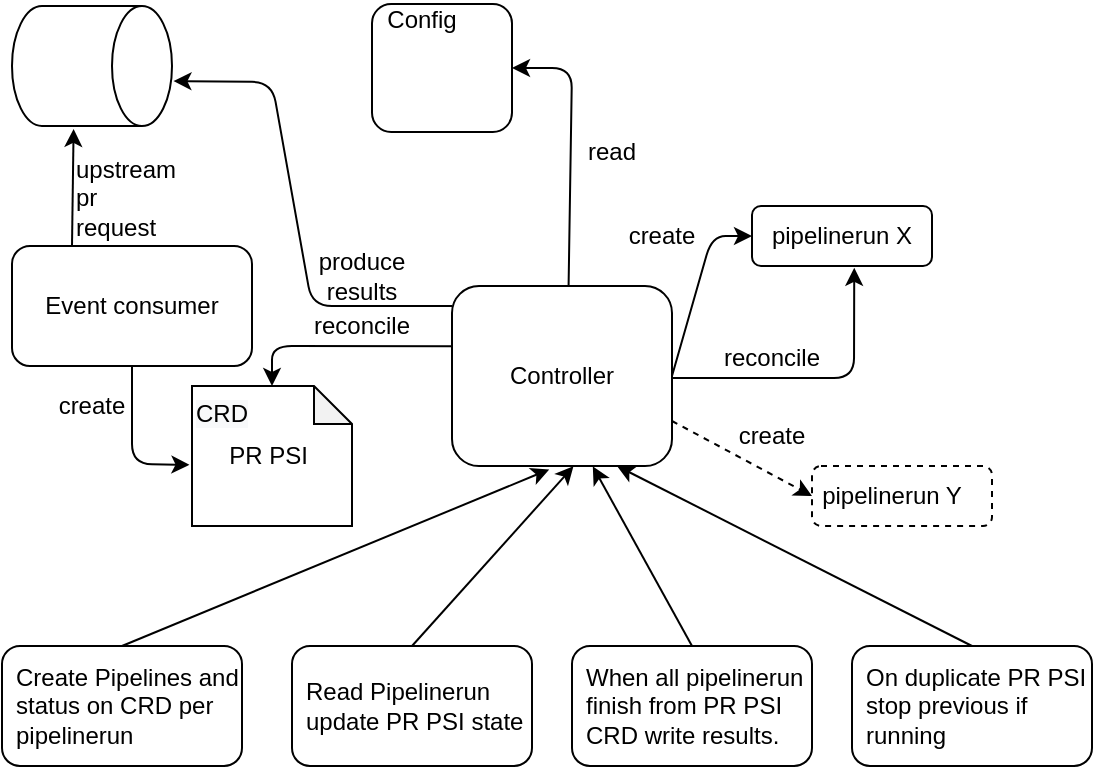 <mxfile version="13.7.9" type="device"><diagram id="sEAzSTaYhx8B2iOMcfjO" name="Page-1"><mxGraphModel dx="813" dy="447" grid="1" gridSize="10" guides="1" tooltips="1" connect="1" arrows="1" fold="1" page="1" pageScale="1" pageWidth="850" pageHeight="1100" math="0" shadow="0"><root><mxCell id="0"/><mxCell id="1" parent="0"/><mxCell id="RZ-ywshFnaKD5HpsPvZo-1" value="" style="shape=cylinder3;whiteSpace=wrap;html=1;boundedLbl=1;backgroundOutline=1;size=15;rotation=90;" vertex="1" parent="1"><mxGeometry x="110" y="110" width="60" height="80" as="geometry"/></mxCell><mxCell id="RZ-ywshFnaKD5HpsPvZo-2" value="" style="rounded=1;whiteSpace=wrap;html=1;" vertex="1" parent="1"><mxGeometry x="100" y="240" width="120" height="60" as="geometry"/></mxCell><mxCell id="RZ-ywshFnaKD5HpsPvZo-3" value="" style="endArrow=classic;html=1;entryX=1.024;entryY=0.615;entryDx=0;entryDy=0;entryPerimeter=0;exitX=0.25;exitY=0;exitDx=0;exitDy=0;" edge="1" parent="1" source="RZ-ywshFnaKD5HpsPvZo-2" target="RZ-ywshFnaKD5HpsPvZo-1"><mxGeometry width="50" height="50" relative="1" as="geometry"><mxPoint x="400" y="430" as="sourcePoint"/><mxPoint x="450" y="380" as="targetPoint"/></mxGeometry></mxCell><mxCell id="RZ-ywshFnaKD5HpsPvZo-4" value="upstream pr request" style="text;html=1;strokeColor=none;fillColor=none;align=left;verticalAlign=middle;whiteSpace=wrap;rounded=0;" vertex="1" parent="1"><mxGeometry x="130" y="206" width="40" height="20" as="geometry"/></mxCell><mxCell id="RZ-ywshFnaKD5HpsPvZo-5" value="Event consumer" style="text;html=1;strokeColor=none;fillColor=none;align=center;verticalAlign=middle;whiteSpace=wrap;rounded=0;" vertex="1" parent="1"><mxGeometry x="115" y="260" width="90" height="20" as="geometry"/></mxCell><mxCell id="RZ-ywshFnaKD5HpsPvZo-6" value="" style="shape=note;whiteSpace=wrap;html=1;backgroundOutline=1;darkOpacity=0.05;align=left;size=19;" vertex="1" parent="1"><mxGeometry x="190" y="310" width="80" height="70" as="geometry"/></mxCell><mxCell id="RZ-ywshFnaKD5HpsPvZo-7" value="" style="endArrow=classic;html=1;exitX=0.5;exitY=1;exitDx=0;exitDy=0;entryX=-0.016;entryY=0.563;entryDx=0;entryDy=0;entryPerimeter=0;" edge="1" parent="1" source="RZ-ywshFnaKD5HpsPvZo-2" target="RZ-ywshFnaKD5HpsPvZo-6"><mxGeometry width="50" height="50" relative="1" as="geometry"><mxPoint x="220" y="320" as="sourcePoint"/><mxPoint x="270" y="270" as="targetPoint"/><Array as="points"><mxPoint x="160" y="349"/></Array></mxGeometry></mxCell><mxCell id="RZ-ywshFnaKD5HpsPvZo-8" value="create" style="text;html=1;strokeColor=none;fillColor=none;align=center;verticalAlign=middle;whiteSpace=wrap;rounded=0;" vertex="1" parent="1"><mxGeometry x="120" y="310" width="40" height="20" as="geometry"/></mxCell><mxCell id="RZ-ywshFnaKD5HpsPvZo-9" value="PR PSI&amp;nbsp;" style="text;html=1;strokeColor=none;fillColor=none;align=center;verticalAlign=middle;whiteSpace=wrap;rounded=0;" vertex="1" parent="1"><mxGeometry x="190" y="335" width="80" height="20" as="geometry"/></mxCell><mxCell id="RZ-ywshFnaKD5HpsPvZo-10" value="&lt;meta charset=&quot;utf-8&quot;&gt;&lt;span style=&quot;color: rgb(0, 0, 0); font-family: helvetica; font-size: 12px; font-style: normal; font-weight: 400; letter-spacing: normal; text-align: center; text-indent: 0px; text-transform: none; word-spacing: 0px; background-color: rgb(248, 249, 250); display: inline; float: none;&quot;&gt;CRD&lt;/span&gt;" style="text;whiteSpace=wrap;html=1;" vertex="1" parent="1"><mxGeometry x="190" y="310" width="30" height="20" as="geometry"/></mxCell><mxCell id="RZ-ywshFnaKD5HpsPvZo-11" value="" style="rounded=1;whiteSpace=wrap;html=1;align=left;" vertex="1" parent="1"><mxGeometry x="320" y="260" width="110" height="90" as="geometry"/></mxCell><mxCell id="RZ-ywshFnaKD5HpsPvZo-12" value="Controller" style="text;html=1;strokeColor=none;fillColor=none;align=center;verticalAlign=middle;whiteSpace=wrap;rounded=0;" vertex="1" parent="1"><mxGeometry x="355" y="295" width="40" height="20" as="geometry"/></mxCell><mxCell id="RZ-ywshFnaKD5HpsPvZo-13" value="" style="endArrow=classic;html=1;exitX=0.001;exitY=0.335;exitDx=0;exitDy=0;entryX=0.5;entryY=0;entryDx=0;entryDy=0;entryPerimeter=0;exitPerimeter=0;" edge="1" parent="1" source="RZ-ywshFnaKD5HpsPvZo-11" target="RZ-ywshFnaKD5HpsPvZo-6"><mxGeometry width="50" height="50" relative="1" as="geometry"><mxPoint x="220" y="310" as="sourcePoint"/><mxPoint x="270" y="260" as="targetPoint"/><Array as="points"><mxPoint x="230" y="290"/></Array></mxGeometry></mxCell><mxCell id="RZ-ywshFnaKD5HpsPvZo-14" value="reconcile" style="text;html=1;strokeColor=none;fillColor=none;align=center;verticalAlign=middle;whiteSpace=wrap;rounded=0;" vertex="1" parent="1"><mxGeometry x="255" y="270" width="40" height="20" as="geometry"/></mxCell><mxCell id="RZ-ywshFnaKD5HpsPvZo-15" value="" style="rounded=1;whiteSpace=wrap;html=1;align=left;" vertex="1" parent="1"><mxGeometry x="470" y="220" width="90" height="30" as="geometry"/></mxCell><mxCell id="RZ-ywshFnaKD5HpsPvZo-16" value="pipelinerun X" style="text;html=1;strokeColor=none;fillColor=none;align=center;verticalAlign=middle;whiteSpace=wrap;rounded=0;" vertex="1" parent="1"><mxGeometry x="475" y="225" width="80" height="20" as="geometry"/></mxCell><mxCell id="RZ-ywshFnaKD5HpsPvZo-17" value="" style="rounded=1;whiteSpace=wrap;html=1;align=left;" vertex="1" parent="1"><mxGeometry x="280" y="119" width="70" height="64" as="geometry"/></mxCell><mxCell id="RZ-ywshFnaKD5HpsPvZo-18" value="Config" style="text;html=1;strokeColor=none;fillColor=none;align=center;verticalAlign=middle;whiteSpace=wrap;rounded=0;" vertex="1" parent="1"><mxGeometry x="285" y="117" width="40" height="20" as="geometry"/></mxCell><mxCell id="RZ-ywshFnaKD5HpsPvZo-19" value="" style="endArrow=classic;html=1;exitX=0.53;exitY=-0.004;exitDx=0;exitDy=0;entryX=1;entryY=0.5;entryDx=0;entryDy=0;exitPerimeter=0;" edge="1" parent="1" source="RZ-ywshFnaKD5HpsPvZo-11" target="RZ-ywshFnaKD5HpsPvZo-17"><mxGeometry width="50" height="50" relative="1" as="geometry"><mxPoint x="230" y="370" as="sourcePoint"/><mxPoint x="280" y="320" as="targetPoint"/><Array as="points"><mxPoint x="380" y="151"/></Array></mxGeometry></mxCell><mxCell id="RZ-ywshFnaKD5HpsPvZo-20" value="read" style="text;html=1;strokeColor=none;fillColor=none;align=center;verticalAlign=middle;whiteSpace=wrap;rounded=0;" vertex="1" parent="1"><mxGeometry x="380" y="183" width="40" height="20" as="geometry"/></mxCell><mxCell id="RZ-ywshFnaKD5HpsPvZo-21" value="" style="endArrow=classic;html=1;exitX=1;exitY=0.5;exitDx=0;exitDy=0;entryX=0;entryY=0.5;entryDx=0;entryDy=0;" edge="1" parent="1" source="RZ-ywshFnaKD5HpsPvZo-11" target="RZ-ywshFnaKD5HpsPvZo-15"><mxGeometry width="50" height="50" relative="1" as="geometry"><mxPoint x="230" y="370" as="sourcePoint"/><mxPoint x="280" y="320" as="targetPoint"/><Array as="points"><mxPoint x="450" y="235"/></Array></mxGeometry></mxCell><mxCell id="RZ-ywshFnaKD5HpsPvZo-22" value="create" style="text;html=1;strokeColor=none;fillColor=none;align=center;verticalAlign=middle;whiteSpace=wrap;rounded=0;" vertex="1" parent="1"><mxGeometry x="405" y="225" width="40" height="20" as="geometry"/></mxCell><mxCell id="RZ-ywshFnaKD5HpsPvZo-24" value="" style="endArrow=classic;html=1;exitX=1;exitY=0.75;exitDx=0;exitDy=0;entryX=0;entryY=0.5;entryDx=0;entryDy=0;dashed=1;" edge="1" target="RZ-ywshFnaKD5HpsPvZo-26" parent="1" source="RZ-ywshFnaKD5HpsPvZo-11"><mxGeometry width="50" height="50" relative="1" as="geometry"><mxPoint x="462.5" y="360" as="sourcePoint"/><mxPoint x="312.5" y="375" as="targetPoint"/><Array as="points"/></mxGeometry></mxCell><mxCell id="RZ-ywshFnaKD5HpsPvZo-25" value="create" style="text;html=1;strokeColor=none;fillColor=none;align=center;verticalAlign=middle;whiteSpace=wrap;rounded=0;" vertex="1" parent="1"><mxGeometry x="460" y="325" width="40" height="20" as="geometry"/></mxCell><mxCell id="RZ-ywshFnaKD5HpsPvZo-26" value="" style="rounded=1;whiteSpace=wrap;html=1;align=left;dashed=1;" vertex="1" parent="1"><mxGeometry x="500" y="350" width="90" height="30" as="geometry"/></mxCell><mxCell id="RZ-ywshFnaKD5HpsPvZo-28" value="pipelinerun Y" style="text;html=1;strokeColor=none;fillColor=none;align=center;verticalAlign=middle;whiteSpace=wrap;rounded=0;" vertex="1" parent="1"><mxGeometry x="500" y="355" width="80" height="20" as="geometry"/></mxCell><mxCell id="RZ-ywshFnaKD5HpsPvZo-30" value="" style="rounded=1;whiteSpace=wrap;html=1;align=left;" vertex="1" parent="1"><mxGeometry x="95" y="440" width="120" height="60" as="geometry"/></mxCell><mxCell id="RZ-ywshFnaKD5HpsPvZo-31" value="Create Pipelines and status on CRD per pipelinerun" style="text;html=1;strokeColor=none;fillColor=none;align=left;verticalAlign=middle;whiteSpace=wrap;rounded=0;dashed=1;" vertex="1" parent="1"><mxGeometry x="100" y="460" width="120" height="20" as="geometry"/></mxCell><mxCell id="RZ-ywshFnaKD5HpsPvZo-32" value="" style="endArrow=classic;html=1;exitX=0.5;exitY=0;exitDx=0;exitDy=0;entryX=0.442;entryY=1.019;entryDx=0;entryDy=0;entryPerimeter=0;" edge="1" parent="1" source="RZ-ywshFnaKD5HpsPvZo-30" target="RZ-ywshFnaKD5HpsPvZo-11"><mxGeometry width="50" height="50" relative="1" as="geometry"><mxPoint x="480" y="310" as="sourcePoint"/><mxPoint x="530" y="260" as="targetPoint"/></mxGeometry></mxCell><mxCell id="RZ-ywshFnaKD5HpsPvZo-33" value="" style="rounded=1;whiteSpace=wrap;html=1;align=left;" vertex="1" parent="1"><mxGeometry x="240" y="440" width="120" height="60" as="geometry"/></mxCell><mxCell id="RZ-ywshFnaKD5HpsPvZo-34" value="Read Pipelinerun update PR PSI state" style="text;html=1;strokeColor=none;fillColor=none;align=left;verticalAlign=middle;whiteSpace=wrap;rounded=0;dashed=1;" vertex="1" parent="1"><mxGeometry x="245" y="460" width="120" height="20" as="geometry"/></mxCell><mxCell id="RZ-ywshFnaKD5HpsPvZo-35" value="reconcile" style="text;html=1;strokeColor=none;fillColor=none;align=center;verticalAlign=middle;whiteSpace=wrap;rounded=0;" vertex="1" parent="1"><mxGeometry x="460" y="286" width="40" height="20" as="geometry"/></mxCell><mxCell id="RZ-ywshFnaKD5HpsPvZo-36" value="" style="endArrow=classic;html=1;entryX=0.568;entryY=1.03;entryDx=0;entryDy=0;entryPerimeter=0;" edge="1" parent="1" target="RZ-ywshFnaKD5HpsPvZo-15"><mxGeometry width="50" height="50" relative="1" as="geometry"><mxPoint x="430" y="306" as="sourcePoint"/><mxPoint x="465" y="360" as="targetPoint"/><Array as="points"><mxPoint x="521" y="306"/></Array></mxGeometry></mxCell><mxCell id="RZ-ywshFnaKD5HpsPvZo-38" value="" style="rounded=1;whiteSpace=wrap;html=1;align=left;" vertex="1" parent="1"><mxGeometry x="380" y="440" width="120" height="60" as="geometry"/></mxCell><mxCell id="RZ-ywshFnaKD5HpsPvZo-39" value="When all pipelinerun finish from PR PSI CRD write results." style="text;html=1;strokeColor=none;fillColor=none;align=left;verticalAlign=middle;whiteSpace=wrap;rounded=0;dashed=1;" vertex="1" parent="1"><mxGeometry x="385" y="460" width="120" height="20" as="geometry"/></mxCell><mxCell id="RZ-ywshFnaKD5HpsPvZo-40" value="" style="rounded=1;whiteSpace=wrap;html=1;align=left;" vertex="1" parent="1"><mxGeometry x="520" y="440" width="120" height="60" as="geometry"/></mxCell><mxCell id="RZ-ywshFnaKD5HpsPvZo-41" value="On duplicate PR PSI stop previous if running" style="text;html=1;strokeColor=none;fillColor=none;align=left;verticalAlign=middle;whiteSpace=wrap;rounded=0;dashed=1;" vertex="1" parent="1"><mxGeometry x="525" y="460" width="120" height="20" as="geometry"/></mxCell><mxCell id="RZ-ywshFnaKD5HpsPvZo-42" value="" style="endArrow=classic;html=1;exitX=0.5;exitY=0;exitDx=0;exitDy=0;entryX=0.552;entryY=1.002;entryDx=0;entryDy=0;entryPerimeter=0;" edge="1" parent="1" source="RZ-ywshFnaKD5HpsPvZo-33" target="RZ-ywshFnaKD5HpsPvZo-11"><mxGeometry width="50" height="50" relative="1" as="geometry"><mxPoint x="165" y="420" as="sourcePoint"/><mxPoint x="378.62" y="361.71" as="targetPoint"/></mxGeometry></mxCell><mxCell id="RZ-ywshFnaKD5HpsPvZo-44" value="" style="endArrow=classic;html=1;exitX=0.5;exitY=0;exitDx=0;exitDy=0;entryX=0.64;entryY=1.002;entryDx=0;entryDy=0;entryPerimeter=0;" edge="1" parent="1" source="RZ-ywshFnaKD5HpsPvZo-38" target="RZ-ywshFnaKD5HpsPvZo-11"><mxGeometry width="50" height="50" relative="1" as="geometry"><mxPoint x="310" y="420" as="sourcePoint"/><mxPoint x="379.28" y="360.72" as="targetPoint"/></mxGeometry></mxCell><mxCell id="RZ-ywshFnaKD5HpsPvZo-45" value="" style="endArrow=classic;html=1;exitX=0.5;exitY=0;exitDx=0;exitDy=0;entryX=0.75;entryY=1;entryDx=0;entryDy=0;" edge="1" parent="1" source="RZ-ywshFnaKD5HpsPvZo-40" target="RZ-ywshFnaKD5HpsPvZo-11"><mxGeometry width="50" height="50" relative="1" as="geometry"><mxPoint x="450" y="420" as="sourcePoint"/><mxPoint x="391.82" y="361.89" as="targetPoint"/></mxGeometry></mxCell><mxCell id="RZ-ywshFnaKD5HpsPvZo-46" value="" style="endArrow=classic;html=1;entryX=0.626;entryY=-0.009;entryDx=0;entryDy=0;entryPerimeter=0;" edge="1" parent="1" target="RZ-ywshFnaKD5HpsPvZo-1"><mxGeometry width="50" height="50" relative="1" as="geometry"><mxPoint x="320" y="270" as="sourcePoint"/><mxPoint x="480" y="260" as="targetPoint"/><Array as="points"><mxPoint x="250" y="270"/><mxPoint x="230" y="158"/></Array></mxGeometry></mxCell><mxCell id="RZ-ywshFnaKD5HpsPvZo-47" value="produce results" style="text;html=1;strokeColor=none;fillColor=none;align=center;verticalAlign=middle;whiteSpace=wrap;rounded=0;" vertex="1" parent="1"><mxGeometry x="255" y="245" width="40" height="20" as="geometry"/></mxCell></root></mxGraphModel></diagram></mxfile>